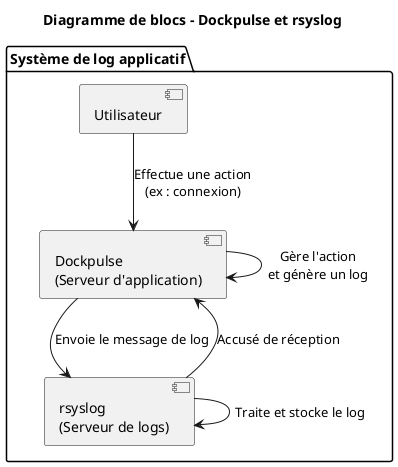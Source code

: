 @startuml
title Diagramme de blocs - Dockpulse et rsyslog

package "Système de log applicatif" {
  
  [Utilisateur] as User
  
  [Dockpulse\n(Serveur d'application)] as Dockpulse
  [rsyslog\n(Serveur de logs)] as Rsyslog

  User --> Dockpulse : Effectue une action\n(ex : connexion)
  Dockpulse --> Dockpulse : Gère l'action\net génère un log
  Dockpulse --> Rsyslog : Envoie le message de log
  Rsyslog --> Rsyslog : Traite et stocke le log
  Rsyslog --> Dockpulse : Accusé de réception

}

@enduml
